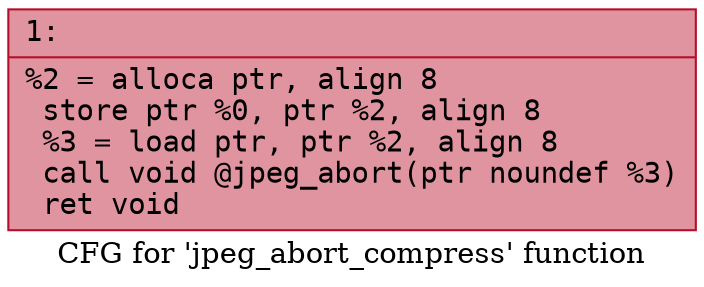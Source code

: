 digraph "CFG for 'jpeg_abort_compress' function" {
	label="CFG for 'jpeg_abort_compress' function";

	Node0x6000015023f0 [shape=record,color="#b70d28ff", style=filled, fillcolor="#b70d2870" fontname="Courier",label="{1:\l|  %2 = alloca ptr, align 8\l  store ptr %0, ptr %2, align 8\l  %3 = load ptr, ptr %2, align 8\l  call void @jpeg_abort(ptr noundef %3)\l  ret void\l}"];
}

